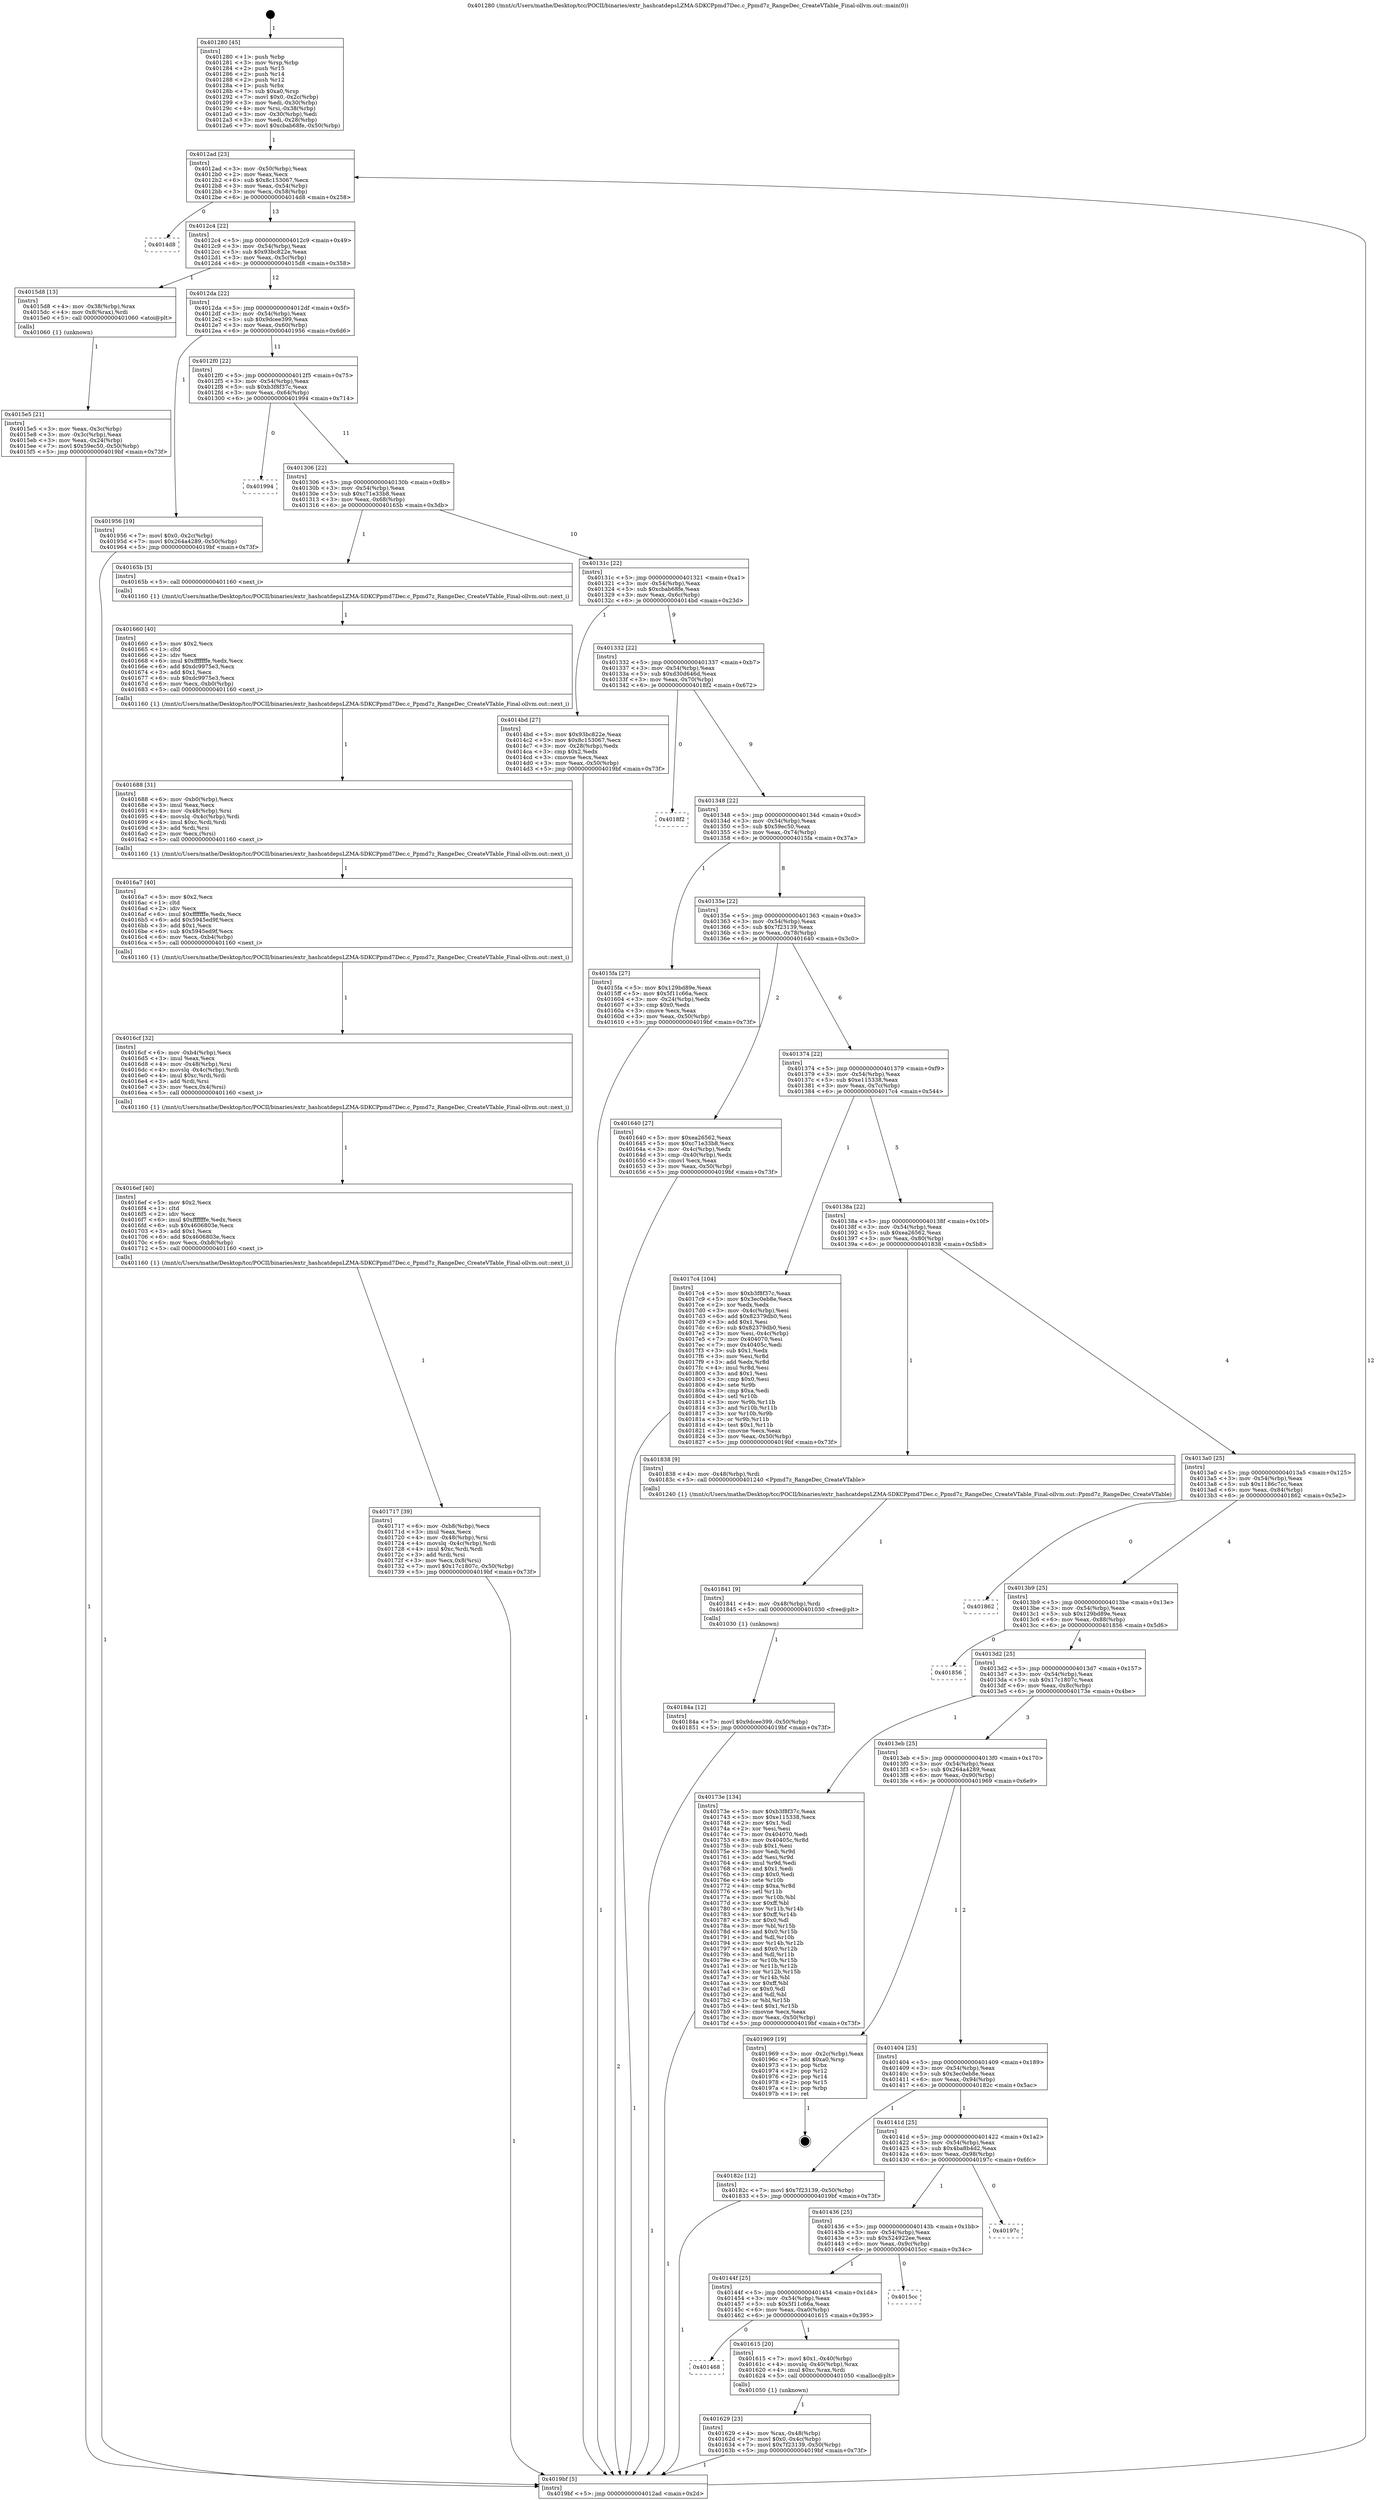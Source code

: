 digraph "0x401280" {
  label = "0x401280 (/mnt/c/Users/mathe/Desktop/tcc/POCII/binaries/extr_hashcatdepsLZMA-SDKCPpmd7Dec.c_Ppmd7z_RangeDec_CreateVTable_Final-ollvm.out::main(0))"
  labelloc = "t"
  node[shape=record]

  Entry [label="",width=0.3,height=0.3,shape=circle,fillcolor=black,style=filled]
  "0x4012ad" [label="{
     0x4012ad [23]\l
     | [instrs]\l
     &nbsp;&nbsp;0x4012ad \<+3\>: mov -0x50(%rbp),%eax\l
     &nbsp;&nbsp;0x4012b0 \<+2\>: mov %eax,%ecx\l
     &nbsp;&nbsp;0x4012b2 \<+6\>: sub $0x8c153067,%ecx\l
     &nbsp;&nbsp;0x4012b8 \<+3\>: mov %eax,-0x54(%rbp)\l
     &nbsp;&nbsp;0x4012bb \<+3\>: mov %ecx,-0x58(%rbp)\l
     &nbsp;&nbsp;0x4012be \<+6\>: je 00000000004014d8 \<main+0x258\>\l
  }"]
  "0x4014d8" [label="{
     0x4014d8\l
  }", style=dashed]
  "0x4012c4" [label="{
     0x4012c4 [22]\l
     | [instrs]\l
     &nbsp;&nbsp;0x4012c4 \<+5\>: jmp 00000000004012c9 \<main+0x49\>\l
     &nbsp;&nbsp;0x4012c9 \<+3\>: mov -0x54(%rbp),%eax\l
     &nbsp;&nbsp;0x4012cc \<+5\>: sub $0x93bc822e,%eax\l
     &nbsp;&nbsp;0x4012d1 \<+3\>: mov %eax,-0x5c(%rbp)\l
     &nbsp;&nbsp;0x4012d4 \<+6\>: je 00000000004015d8 \<main+0x358\>\l
  }"]
  Exit [label="",width=0.3,height=0.3,shape=circle,fillcolor=black,style=filled,peripheries=2]
  "0x4015d8" [label="{
     0x4015d8 [13]\l
     | [instrs]\l
     &nbsp;&nbsp;0x4015d8 \<+4\>: mov -0x38(%rbp),%rax\l
     &nbsp;&nbsp;0x4015dc \<+4\>: mov 0x8(%rax),%rdi\l
     &nbsp;&nbsp;0x4015e0 \<+5\>: call 0000000000401060 \<atoi@plt\>\l
     | [calls]\l
     &nbsp;&nbsp;0x401060 \{1\} (unknown)\l
  }"]
  "0x4012da" [label="{
     0x4012da [22]\l
     | [instrs]\l
     &nbsp;&nbsp;0x4012da \<+5\>: jmp 00000000004012df \<main+0x5f\>\l
     &nbsp;&nbsp;0x4012df \<+3\>: mov -0x54(%rbp),%eax\l
     &nbsp;&nbsp;0x4012e2 \<+5\>: sub $0x9dcee399,%eax\l
     &nbsp;&nbsp;0x4012e7 \<+3\>: mov %eax,-0x60(%rbp)\l
     &nbsp;&nbsp;0x4012ea \<+6\>: je 0000000000401956 \<main+0x6d6\>\l
  }"]
  "0x40184a" [label="{
     0x40184a [12]\l
     | [instrs]\l
     &nbsp;&nbsp;0x40184a \<+7\>: movl $0x9dcee399,-0x50(%rbp)\l
     &nbsp;&nbsp;0x401851 \<+5\>: jmp 00000000004019bf \<main+0x73f\>\l
  }"]
  "0x401956" [label="{
     0x401956 [19]\l
     | [instrs]\l
     &nbsp;&nbsp;0x401956 \<+7\>: movl $0x0,-0x2c(%rbp)\l
     &nbsp;&nbsp;0x40195d \<+7\>: movl $0x264a4289,-0x50(%rbp)\l
     &nbsp;&nbsp;0x401964 \<+5\>: jmp 00000000004019bf \<main+0x73f\>\l
  }"]
  "0x4012f0" [label="{
     0x4012f0 [22]\l
     | [instrs]\l
     &nbsp;&nbsp;0x4012f0 \<+5\>: jmp 00000000004012f5 \<main+0x75\>\l
     &nbsp;&nbsp;0x4012f5 \<+3\>: mov -0x54(%rbp),%eax\l
     &nbsp;&nbsp;0x4012f8 \<+5\>: sub $0xb3f8f37c,%eax\l
     &nbsp;&nbsp;0x4012fd \<+3\>: mov %eax,-0x64(%rbp)\l
     &nbsp;&nbsp;0x401300 \<+6\>: je 0000000000401994 \<main+0x714\>\l
  }"]
  "0x401841" [label="{
     0x401841 [9]\l
     | [instrs]\l
     &nbsp;&nbsp;0x401841 \<+4\>: mov -0x48(%rbp),%rdi\l
     &nbsp;&nbsp;0x401845 \<+5\>: call 0000000000401030 \<free@plt\>\l
     | [calls]\l
     &nbsp;&nbsp;0x401030 \{1\} (unknown)\l
  }"]
  "0x401994" [label="{
     0x401994\l
  }", style=dashed]
  "0x401306" [label="{
     0x401306 [22]\l
     | [instrs]\l
     &nbsp;&nbsp;0x401306 \<+5\>: jmp 000000000040130b \<main+0x8b\>\l
     &nbsp;&nbsp;0x40130b \<+3\>: mov -0x54(%rbp),%eax\l
     &nbsp;&nbsp;0x40130e \<+5\>: sub $0xc71e33b8,%eax\l
     &nbsp;&nbsp;0x401313 \<+3\>: mov %eax,-0x68(%rbp)\l
     &nbsp;&nbsp;0x401316 \<+6\>: je 000000000040165b \<main+0x3db\>\l
  }"]
  "0x401717" [label="{
     0x401717 [39]\l
     | [instrs]\l
     &nbsp;&nbsp;0x401717 \<+6\>: mov -0xb8(%rbp),%ecx\l
     &nbsp;&nbsp;0x40171d \<+3\>: imul %eax,%ecx\l
     &nbsp;&nbsp;0x401720 \<+4\>: mov -0x48(%rbp),%rsi\l
     &nbsp;&nbsp;0x401724 \<+4\>: movslq -0x4c(%rbp),%rdi\l
     &nbsp;&nbsp;0x401728 \<+4\>: imul $0xc,%rdi,%rdi\l
     &nbsp;&nbsp;0x40172c \<+3\>: add %rdi,%rsi\l
     &nbsp;&nbsp;0x40172f \<+3\>: mov %ecx,0x8(%rsi)\l
     &nbsp;&nbsp;0x401732 \<+7\>: movl $0x17c1807c,-0x50(%rbp)\l
     &nbsp;&nbsp;0x401739 \<+5\>: jmp 00000000004019bf \<main+0x73f\>\l
  }"]
  "0x40165b" [label="{
     0x40165b [5]\l
     | [instrs]\l
     &nbsp;&nbsp;0x40165b \<+5\>: call 0000000000401160 \<next_i\>\l
     | [calls]\l
     &nbsp;&nbsp;0x401160 \{1\} (/mnt/c/Users/mathe/Desktop/tcc/POCII/binaries/extr_hashcatdepsLZMA-SDKCPpmd7Dec.c_Ppmd7z_RangeDec_CreateVTable_Final-ollvm.out::next_i)\l
  }"]
  "0x40131c" [label="{
     0x40131c [22]\l
     | [instrs]\l
     &nbsp;&nbsp;0x40131c \<+5\>: jmp 0000000000401321 \<main+0xa1\>\l
     &nbsp;&nbsp;0x401321 \<+3\>: mov -0x54(%rbp),%eax\l
     &nbsp;&nbsp;0x401324 \<+5\>: sub $0xcbab68fe,%eax\l
     &nbsp;&nbsp;0x401329 \<+3\>: mov %eax,-0x6c(%rbp)\l
     &nbsp;&nbsp;0x40132c \<+6\>: je 00000000004014bd \<main+0x23d\>\l
  }"]
  "0x4016ef" [label="{
     0x4016ef [40]\l
     | [instrs]\l
     &nbsp;&nbsp;0x4016ef \<+5\>: mov $0x2,%ecx\l
     &nbsp;&nbsp;0x4016f4 \<+1\>: cltd\l
     &nbsp;&nbsp;0x4016f5 \<+2\>: idiv %ecx\l
     &nbsp;&nbsp;0x4016f7 \<+6\>: imul $0xfffffffe,%edx,%ecx\l
     &nbsp;&nbsp;0x4016fd \<+6\>: sub $0x4606803e,%ecx\l
     &nbsp;&nbsp;0x401703 \<+3\>: add $0x1,%ecx\l
     &nbsp;&nbsp;0x401706 \<+6\>: add $0x4606803e,%ecx\l
     &nbsp;&nbsp;0x40170c \<+6\>: mov %ecx,-0xb8(%rbp)\l
     &nbsp;&nbsp;0x401712 \<+5\>: call 0000000000401160 \<next_i\>\l
     | [calls]\l
     &nbsp;&nbsp;0x401160 \{1\} (/mnt/c/Users/mathe/Desktop/tcc/POCII/binaries/extr_hashcatdepsLZMA-SDKCPpmd7Dec.c_Ppmd7z_RangeDec_CreateVTable_Final-ollvm.out::next_i)\l
  }"]
  "0x4014bd" [label="{
     0x4014bd [27]\l
     | [instrs]\l
     &nbsp;&nbsp;0x4014bd \<+5\>: mov $0x93bc822e,%eax\l
     &nbsp;&nbsp;0x4014c2 \<+5\>: mov $0x8c153067,%ecx\l
     &nbsp;&nbsp;0x4014c7 \<+3\>: mov -0x28(%rbp),%edx\l
     &nbsp;&nbsp;0x4014ca \<+3\>: cmp $0x2,%edx\l
     &nbsp;&nbsp;0x4014cd \<+3\>: cmovne %ecx,%eax\l
     &nbsp;&nbsp;0x4014d0 \<+3\>: mov %eax,-0x50(%rbp)\l
     &nbsp;&nbsp;0x4014d3 \<+5\>: jmp 00000000004019bf \<main+0x73f\>\l
  }"]
  "0x401332" [label="{
     0x401332 [22]\l
     | [instrs]\l
     &nbsp;&nbsp;0x401332 \<+5\>: jmp 0000000000401337 \<main+0xb7\>\l
     &nbsp;&nbsp;0x401337 \<+3\>: mov -0x54(%rbp),%eax\l
     &nbsp;&nbsp;0x40133a \<+5\>: sub $0xd30d646d,%eax\l
     &nbsp;&nbsp;0x40133f \<+3\>: mov %eax,-0x70(%rbp)\l
     &nbsp;&nbsp;0x401342 \<+6\>: je 00000000004018f2 \<main+0x672\>\l
  }"]
  "0x4019bf" [label="{
     0x4019bf [5]\l
     | [instrs]\l
     &nbsp;&nbsp;0x4019bf \<+5\>: jmp 00000000004012ad \<main+0x2d\>\l
  }"]
  "0x401280" [label="{
     0x401280 [45]\l
     | [instrs]\l
     &nbsp;&nbsp;0x401280 \<+1\>: push %rbp\l
     &nbsp;&nbsp;0x401281 \<+3\>: mov %rsp,%rbp\l
     &nbsp;&nbsp;0x401284 \<+2\>: push %r15\l
     &nbsp;&nbsp;0x401286 \<+2\>: push %r14\l
     &nbsp;&nbsp;0x401288 \<+2\>: push %r12\l
     &nbsp;&nbsp;0x40128a \<+1\>: push %rbx\l
     &nbsp;&nbsp;0x40128b \<+7\>: sub $0xa0,%rsp\l
     &nbsp;&nbsp;0x401292 \<+7\>: movl $0x0,-0x2c(%rbp)\l
     &nbsp;&nbsp;0x401299 \<+3\>: mov %edi,-0x30(%rbp)\l
     &nbsp;&nbsp;0x40129c \<+4\>: mov %rsi,-0x38(%rbp)\l
     &nbsp;&nbsp;0x4012a0 \<+3\>: mov -0x30(%rbp),%edi\l
     &nbsp;&nbsp;0x4012a3 \<+3\>: mov %edi,-0x28(%rbp)\l
     &nbsp;&nbsp;0x4012a6 \<+7\>: movl $0xcbab68fe,-0x50(%rbp)\l
  }"]
  "0x4015e5" [label="{
     0x4015e5 [21]\l
     | [instrs]\l
     &nbsp;&nbsp;0x4015e5 \<+3\>: mov %eax,-0x3c(%rbp)\l
     &nbsp;&nbsp;0x4015e8 \<+3\>: mov -0x3c(%rbp),%eax\l
     &nbsp;&nbsp;0x4015eb \<+3\>: mov %eax,-0x24(%rbp)\l
     &nbsp;&nbsp;0x4015ee \<+7\>: movl $0x59ec50,-0x50(%rbp)\l
     &nbsp;&nbsp;0x4015f5 \<+5\>: jmp 00000000004019bf \<main+0x73f\>\l
  }"]
  "0x4016cf" [label="{
     0x4016cf [32]\l
     | [instrs]\l
     &nbsp;&nbsp;0x4016cf \<+6\>: mov -0xb4(%rbp),%ecx\l
     &nbsp;&nbsp;0x4016d5 \<+3\>: imul %eax,%ecx\l
     &nbsp;&nbsp;0x4016d8 \<+4\>: mov -0x48(%rbp),%rsi\l
     &nbsp;&nbsp;0x4016dc \<+4\>: movslq -0x4c(%rbp),%rdi\l
     &nbsp;&nbsp;0x4016e0 \<+4\>: imul $0xc,%rdi,%rdi\l
     &nbsp;&nbsp;0x4016e4 \<+3\>: add %rdi,%rsi\l
     &nbsp;&nbsp;0x4016e7 \<+3\>: mov %ecx,0x4(%rsi)\l
     &nbsp;&nbsp;0x4016ea \<+5\>: call 0000000000401160 \<next_i\>\l
     | [calls]\l
     &nbsp;&nbsp;0x401160 \{1\} (/mnt/c/Users/mathe/Desktop/tcc/POCII/binaries/extr_hashcatdepsLZMA-SDKCPpmd7Dec.c_Ppmd7z_RangeDec_CreateVTable_Final-ollvm.out::next_i)\l
  }"]
  "0x4018f2" [label="{
     0x4018f2\l
  }", style=dashed]
  "0x401348" [label="{
     0x401348 [22]\l
     | [instrs]\l
     &nbsp;&nbsp;0x401348 \<+5\>: jmp 000000000040134d \<main+0xcd\>\l
     &nbsp;&nbsp;0x40134d \<+3\>: mov -0x54(%rbp),%eax\l
     &nbsp;&nbsp;0x401350 \<+5\>: sub $0x59ec50,%eax\l
     &nbsp;&nbsp;0x401355 \<+3\>: mov %eax,-0x74(%rbp)\l
     &nbsp;&nbsp;0x401358 \<+6\>: je 00000000004015fa \<main+0x37a\>\l
  }"]
  "0x4016a7" [label="{
     0x4016a7 [40]\l
     | [instrs]\l
     &nbsp;&nbsp;0x4016a7 \<+5\>: mov $0x2,%ecx\l
     &nbsp;&nbsp;0x4016ac \<+1\>: cltd\l
     &nbsp;&nbsp;0x4016ad \<+2\>: idiv %ecx\l
     &nbsp;&nbsp;0x4016af \<+6\>: imul $0xfffffffe,%edx,%ecx\l
     &nbsp;&nbsp;0x4016b5 \<+6\>: add $0x5945ed9f,%ecx\l
     &nbsp;&nbsp;0x4016bb \<+3\>: add $0x1,%ecx\l
     &nbsp;&nbsp;0x4016be \<+6\>: sub $0x5945ed9f,%ecx\l
     &nbsp;&nbsp;0x4016c4 \<+6\>: mov %ecx,-0xb4(%rbp)\l
     &nbsp;&nbsp;0x4016ca \<+5\>: call 0000000000401160 \<next_i\>\l
     | [calls]\l
     &nbsp;&nbsp;0x401160 \{1\} (/mnt/c/Users/mathe/Desktop/tcc/POCII/binaries/extr_hashcatdepsLZMA-SDKCPpmd7Dec.c_Ppmd7z_RangeDec_CreateVTable_Final-ollvm.out::next_i)\l
  }"]
  "0x4015fa" [label="{
     0x4015fa [27]\l
     | [instrs]\l
     &nbsp;&nbsp;0x4015fa \<+5\>: mov $0x129bd89e,%eax\l
     &nbsp;&nbsp;0x4015ff \<+5\>: mov $0x5f11c66a,%ecx\l
     &nbsp;&nbsp;0x401604 \<+3\>: mov -0x24(%rbp),%edx\l
     &nbsp;&nbsp;0x401607 \<+3\>: cmp $0x0,%edx\l
     &nbsp;&nbsp;0x40160a \<+3\>: cmove %ecx,%eax\l
     &nbsp;&nbsp;0x40160d \<+3\>: mov %eax,-0x50(%rbp)\l
     &nbsp;&nbsp;0x401610 \<+5\>: jmp 00000000004019bf \<main+0x73f\>\l
  }"]
  "0x40135e" [label="{
     0x40135e [22]\l
     | [instrs]\l
     &nbsp;&nbsp;0x40135e \<+5\>: jmp 0000000000401363 \<main+0xe3\>\l
     &nbsp;&nbsp;0x401363 \<+3\>: mov -0x54(%rbp),%eax\l
     &nbsp;&nbsp;0x401366 \<+5\>: sub $0x7f23139,%eax\l
     &nbsp;&nbsp;0x40136b \<+3\>: mov %eax,-0x78(%rbp)\l
     &nbsp;&nbsp;0x40136e \<+6\>: je 0000000000401640 \<main+0x3c0\>\l
  }"]
  "0x401688" [label="{
     0x401688 [31]\l
     | [instrs]\l
     &nbsp;&nbsp;0x401688 \<+6\>: mov -0xb0(%rbp),%ecx\l
     &nbsp;&nbsp;0x40168e \<+3\>: imul %eax,%ecx\l
     &nbsp;&nbsp;0x401691 \<+4\>: mov -0x48(%rbp),%rsi\l
     &nbsp;&nbsp;0x401695 \<+4\>: movslq -0x4c(%rbp),%rdi\l
     &nbsp;&nbsp;0x401699 \<+4\>: imul $0xc,%rdi,%rdi\l
     &nbsp;&nbsp;0x40169d \<+3\>: add %rdi,%rsi\l
     &nbsp;&nbsp;0x4016a0 \<+2\>: mov %ecx,(%rsi)\l
     &nbsp;&nbsp;0x4016a2 \<+5\>: call 0000000000401160 \<next_i\>\l
     | [calls]\l
     &nbsp;&nbsp;0x401160 \{1\} (/mnt/c/Users/mathe/Desktop/tcc/POCII/binaries/extr_hashcatdepsLZMA-SDKCPpmd7Dec.c_Ppmd7z_RangeDec_CreateVTable_Final-ollvm.out::next_i)\l
  }"]
  "0x401640" [label="{
     0x401640 [27]\l
     | [instrs]\l
     &nbsp;&nbsp;0x401640 \<+5\>: mov $0xea26562,%eax\l
     &nbsp;&nbsp;0x401645 \<+5\>: mov $0xc71e33b8,%ecx\l
     &nbsp;&nbsp;0x40164a \<+3\>: mov -0x4c(%rbp),%edx\l
     &nbsp;&nbsp;0x40164d \<+3\>: cmp -0x40(%rbp),%edx\l
     &nbsp;&nbsp;0x401650 \<+3\>: cmovl %ecx,%eax\l
     &nbsp;&nbsp;0x401653 \<+3\>: mov %eax,-0x50(%rbp)\l
     &nbsp;&nbsp;0x401656 \<+5\>: jmp 00000000004019bf \<main+0x73f\>\l
  }"]
  "0x401374" [label="{
     0x401374 [22]\l
     | [instrs]\l
     &nbsp;&nbsp;0x401374 \<+5\>: jmp 0000000000401379 \<main+0xf9\>\l
     &nbsp;&nbsp;0x401379 \<+3\>: mov -0x54(%rbp),%eax\l
     &nbsp;&nbsp;0x40137c \<+5\>: sub $0xe115338,%eax\l
     &nbsp;&nbsp;0x401381 \<+3\>: mov %eax,-0x7c(%rbp)\l
     &nbsp;&nbsp;0x401384 \<+6\>: je 00000000004017c4 \<main+0x544\>\l
  }"]
  "0x401660" [label="{
     0x401660 [40]\l
     | [instrs]\l
     &nbsp;&nbsp;0x401660 \<+5\>: mov $0x2,%ecx\l
     &nbsp;&nbsp;0x401665 \<+1\>: cltd\l
     &nbsp;&nbsp;0x401666 \<+2\>: idiv %ecx\l
     &nbsp;&nbsp;0x401668 \<+6\>: imul $0xfffffffe,%edx,%ecx\l
     &nbsp;&nbsp;0x40166e \<+6\>: add $0xdc9975e3,%ecx\l
     &nbsp;&nbsp;0x401674 \<+3\>: add $0x1,%ecx\l
     &nbsp;&nbsp;0x401677 \<+6\>: sub $0xdc9975e3,%ecx\l
     &nbsp;&nbsp;0x40167d \<+6\>: mov %ecx,-0xb0(%rbp)\l
     &nbsp;&nbsp;0x401683 \<+5\>: call 0000000000401160 \<next_i\>\l
     | [calls]\l
     &nbsp;&nbsp;0x401160 \{1\} (/mnt/c/Users/mathe/Desktop/tcc/POCII/binaries/extr_hashcatdepsLZMA-SDKCPpmd7Dec.c_Ppmd7z_RangeDec_CreateVTable_Final-ollvm.out::next_i)\l
  }"]
  "0x4017c4" [label="{
     0x4017c4 [104]\l
     | [instrs]\l
     &nbsp;&nbsp;0x4017c4 \<+5\>: mov $0xb3f8f37c,%eax\l
     &nbsp;&nbsp;0x4017c9 \<+5\>: mov $0x3ec0eb8e,%ecx\l
     &nbsp;&nbsp;0x4017ce \<+2\>: xor %edx,%edx\l
     &nbsp;&nbsp;0x4017d0 \<+3\>: mov -0x4c(%rbp),%esi\l
     &nbsp;&nbsp;0x4017d3 \<+6\>: add $0x82379db0,%esi\l
     &nbsp;&nbsp;0x4017d9 \<+3\>: add $0x1,%esi\l
     &nbsp;&nbsp;0x4017dc \<+6\>: sub $0x82379db0,%esi\l
     &nbsp;&nbsp;0x4017e2 \<+3\>: mov %esi,-0x4c(%rbp)\l
     &nbsp;&nbsp;0x4017e5 \<+7\>: mov 0x404070,%esi\l
     &nbsp;&nbsp;0x4017ec \<+7\>: mov 0x40405c,%edi\l
     &nbsp;&nbsp;0x4017f3 \<+3\>: sub $0x1,%edx\l
     &nbsp;&nbsp;0x4017f6 \<+3\>: mov %esi,%r8d\l
     &nbsp;&nbsp;0x4017f9 \<+3\>: add %edx,%r8d\l
     &nbsp;&nbsp;0x4017fc \<+4\>: imul %r8d,%esi\l
     &nbsp;&nbsp;0x401800 \<+3\>: and $0x1,%esi\l
     &nbsp;&nbsp;0x401803 \<+3\>: cmp $0x0,%esi\l
     &nbsp;&nbsp;0x401806 \<+4\>: sete %r9b\l
     &nbsp;&nbsp;0x40180a \<+3\>: cmp $0xa,%edi\l
     &nbsp;&nbsp;0x40180d \<+4\>: setl %r10b\l
     &nbsp;&nbsp;0x401811 \<+3\>: mov %r9b,%r11b\l
     &nbsp;&nbsp;0x401814 \<+3\>: and %r10b,%r11b\l
     &nbsp;&nbsp;0x401817 \<+3\>: xor %r10b,%r9b\l
     &nbsp;&nbsp;0x40181a \<+3\>: or %r9b,%r11b\l
     &nbsp;&nbsp;0x40181d \<+4\>: test $0x1,%r11b\l
     &nbsp;&nbsp;0x401821 \<+3\>: cmovne %ecx,%eax\l
     &nbsp;&nbsp;0x401824 \<+3\>: mov %eax,-0x50(%rbp)\l
     &nbsp;&nbsp;0x401827 \<+5\>: jmp 00000000004019bf \<main+0x73f\>\l
  }"]
  "0x40138a" [label="{
     0x40138a [22]\l
     | [instrs]\l
     &nbsp;&nbsp;0x40138a \<+5\>: jmp 000000000040138f \<main+0x10f\>\l
     &nbsp;&nbsp;0x40138f \<+3\>: mov -0x54(%rbp),%eax\l
     &nbsp;&nbsp;0x401392 \<+5\>: sub $0xea26562,%eax\l
     &nbsp;&nbsp;0x401397 \<+3\>: mov %eax,-0x80(%rbp)\l
     &nbsp;&nbsp;0x40139a \<+6\>: je 0000000000401838 \<main+0x5b8\>\l
  }"]
  "0x401629" [label="{
     0x401629 [23]\l
     | [instrs]\l
     &nbsp;&nbsp;0x401629 \<+4\>: mov %rax,-0x48(%rbp)\l
     &nbsp;&nbsp;0x40162d \<+7\>: movl $0x0,-0x4c(%rbp)\l
     &nbsp;&nbsp;0x401634 \<+7\>: movl $0x7f23139,-0x50(%rbp)\l
     &nbsp;&nbsp;0x40163b \<+5\>: jmp 00000000004019bf \<main+0x73f\>\l
  }"]
  "0x401838" [label="{
     0x401838 [9]\l
     | [instrs]\l
     &nbsp;&nbsp;0x401838 \<+4\>: mov -0x48(%rbp),%rdi\l
     &nbsp;&nbsp;0x40183c \<+5\>: call 0000000000401240 \<Ppmd7z_RangeDec_CreateVTable\>\l
     | [calls]\l
     &nbsp;&nbsp;0x401240 \{1\} (/mnt/c/Users/mathe/Desktop/tcc/POCII/binaries/extr_hashcatdepsLZMA-SDKCPpmd7Dec.c_Ppmd7z_RangeDec_CreateVTable_Final-ollvm.out::Ppmd7z_RangeDec_CreateVTable)\l
  }"]
  "0x4013a0" [label="{
     0x4013a0 [25]\l
     | [instrs]\l
     &nbsp;&nbsp;0x4013a0 \<+5\>: jmp 00000000004013a5 \<main+0x125\>\l
     &nbsp;&nbsp;0x4013a5 \<+3\>: mov -0x54(%rbp),%eax\l
     &nbsp;&nbsp;0x4013a8 \<+5\>: sub $0x1186c7cc,%eax\l
     &nbsp;&nbsp;0x4013ad \<+6\>: mov %eax,-0x84(%rbp)\l
     &nbsp;&nbsp;0x4013b3 \<+6\>: je 0000000000401862 \<main+0x5e2\>\l
  }"]
  "0x401468" [label="{
     0x401468\l
  }", style=dashed]
  "0x401862" [label="{
     0x401862\l
  }", style=dashed]
  "0x4013b9" [label="{
     0x4013b9 [25]\l
     | [instrs]\l
     &nbsp;&nbsp;0x4013b9 \<+5\>: jmp 00000000004013be \<main+0x13e\>\l
     &nbsp;&nbsp;0x4013be \<+3\>: mov -0x54(%rbp),%eax\l
     &nbsp;&nbsp;0x4013c1 \<+5\>: sub $0x129bd89e,%eax\l
     &nbsp;&nbsp;0x4013c6 \<+6\>: mov %eax,-0x88(%rbp)\l
     &nbsp;&nbsp;0x4013cc \<+6\>: je 0000000000401856 \<main+0x5d6\>\l
  }"]
  "0x401615" [label="{
     0x401615 [20]\l
     | [instrs]\l
     &nbsp;&nbsp;0x401615 \<+7\>: movl $0x1,-0x40(%rbp)\l
     &nbsp;&nbsp;0x40161c \<+4\>: movslq -0x40(%rbp),%rax\l
     &nbsp;&nbsp;0x401620 \<+4\>: imul $0xc,%rax,%rdi\l
     &nbsp;&nbsp;0x401624 \<+5\>: call 0000000000401050 \<malloc@plt\>\l
     | [calls]\l
     &nbsp;&nbsp;0x401050 \{1\} (unknown)\l
  }"]
  "0x401856" [label="{
     0x401856\l
  }", style=dashed]
  "0x4013d2" [label="{
     0x4013d2 [25]\l
     | [instrs]\l
     &nbsp;&nbsp;0x4013d2 \<+5\>: jmp 00000000004013d7 \<main+0x157\>\l
     &nbsp;&nbsp;0x4013d7 \<+3\>: mov -0x54(%rbp),%eax\l
     &nbsp;&nbsp;0x4013da \<+5\>: sub $0x17c1807c,%eax\l
     &nbsp;&nbsp;0x4013df \<+6\>: mov %eax,-0x8c(%rbp)\l
     &nbsp;&nbsp;0x4013e5 \<+6\>: je 000000000040173e \<main+0x4be\>\l
  }"]
  "0x40144f" [label="{
     0x40144f [25]\l
     | [instrs]\l
     &nbsp;&nbsp;0x40144f \<+5\>: jmp 0000000000401454 \<main+0x1d4\>\l
     &nbsp;&nbsp;0x401454 \<+3\>: mov -0x54(%rbp),%eax\l
     &nbsp;&nbsp;0x401457 \<+5\>: sub $0x5f11c66a,%eax\l
     &nbsp;&nbsp;0x40145c \<+6\>: mov %eax,-0xa0(%rbp)\l
     &nbsp;&nbsp;0x401462 \<+6\>: je 0000000000401615 \<main+0x395\>\l
  }"]
  "0x40173e" [label="{
     0x40173e [134]\l
     | [instrs]\l
     &nbsp;&nbsp;0x40173e \<+5\>: mov $0xb3f8f37c,%eax\l
     &nbsp;&nbsp;0x401743 \<+5\>: mov $0xe115338,%ecx\l
     &nbsp;&nbsp;0x401748 \<+2\>: mov $0x1,%dl\l
     &nbsp;&nbsp;0x40174a \<+2\>: xor %esi,%esi\l
     &nbsp;&nbsp;0x40174c \<+7\>: mov 0x404070,%edi\l
     &nbsp;&nbsp;0x401753 \<+8\>: mov 0x40405c,%r8d\l
     &nbsp;&nbsp;0x40175b \<+3\>: sub $0x1,%esi\l
     &nbsp;&nbsp;0x40175e \<+3\>: mov %edi,%r9d\l
     &nbsp;&nbsp;0x401761 \<+3\>: add %esi,%r9d\l
     &nbsp;&nbsp;0x401764 \<+4\>: imul %r9d,%edi\l
     &nbsp;&nbsp;0x401768 \<+3\>: and $0x1,%edi\l
     &nbsp;&nbsp;0x40176b \<+3\>: cmp $0x0,%edi\l
     &nbsp;&nbsp;0x40176e \<+4\>: sete %r10b\l
     &nbsp;&nbsp;0x401772 \<+4\>: cmp $0xa,%r8d\l
     &nbsp;&nbsp;0x401776 \<+4\>: setl %r11b\l
     &nbsp;&nbsp;0x40177a \<+3\>: mov %r10b,%bl\l
     &nbsp;&nbsp;0x40177d \<+3\>: xor $0xff,%bl\l
     &nbsp;&nbsp;0x401780 \<+3\>: mov %r11b,%r14b\l
     &nbsp;&nbsp;0x401783 \<+4\>: xor $0xff,%r14b\l
     &nbsp;&nbsp;0x401787 \<+3\>: xor $0x0,%dl\l
     &nbsp;&nbsp;0x40178a \<+3\>: mov %bl,%r15b\l
     &nbsp;&nbsp;0x40178d \<+4\>: and $0x0,%r15b\l
     &nbsp;&nbsp;0x401791 \<+3\>: and %dl,%r10b\l
     &nbsp;&nbsp;0x401794 \<+3\>: mov %r14b,%r12b\l
     &nbsp;&nbsp;0x401797 \<+4\>: and $0x0,%r12b\l
     &nbsp;&nbsp;0x40179b \<+3\>: and %dl,%r11b\l
     &nbsp;&nbsp;0x40179e \<+3\>: or %r10b,%r15b\l
     &nbsp;&nbsp;0x4017a1 \<+3\>: or %r11b,%r12b\l
     &nbsp;&nbsp;0x4017a4 \<+3\>: xor %r12b,%r15b\l
     &nbsp;&nbsp;0x4017a7 \<+3\>: or %r14b,%bl\l
     &nbsp;&nbsp;0x4017aa \<+3\>: xor $0xff,%bl\l
     &nbsp;&nbsp;0x4017ad \<+3\>: or $0x0,%dl\l
     &nbsp;&nbsp;0x4017b0 \<+2\>: and %dl,%bl\l
     &nbsp;&nbsp;0x4017b2 \<+3\>: or %bl,%r15b\l
     &nbsp;&nbsp;0x4017b5 \<+4\>: test $0x1,%r15b\l
     &nbsp;&nbsp;0x4017b9 \<+3\>: cmovne %ecx,%eax\l
     &nbsp;&nbsp;0x4017bc \<+3\>: mov %eax,-0x50(%rbp)\l
     &nbsp;&nbsp;0x4017bf \<+5\>: jmp 00000000004019bf \<main+0x73f\>\l
  }"]
  "0x4013eb" [label="{
     0x4013eb [25]\l
     | [instrs]\l
     &nbsp;&nbsp;0x4013eb \<+5\>: jmp 00000000004013f0 \<main+0x170\>\l
     &nbsp;&nbsp;0x4013f0 \<+3\>: mov -0x54(%rbp),%eax\l
     &nbsp;&nbsp;0x4013f3 \<+5\>: sub $0x264a4289,%eax\l
     &nbsp;&nbsp;0x4013f8 \<+6\>: mov %eax,-0x90(%rbp)\l
     &nbsp;&nbsp;0x4013fe \<+6\>: je 0000000000401969 \<main+0x6e9\>\l
  }"]
  "0x4015cc" [label="{
     0x4015cc\l
  }", style=dashed]
  "0x401969" [label="{
     0x401969 [19]\l
     | [instrs]\l
     &nbsp;&nbsp;0x401969 \<+3\>: mov -0x2c(%rbp),%eax\l
     &nbsp;&nbsp;0x40196c \<+7\>: add $0xa0,%rsp\l
     &nbsp;&nbsp;0x401973 \<+1\>: pop %rbx\l
     &nbsp;&nbsp;0x401974 \<+2\>: pop %r12\l
     &nbsp;&nbsp;0x401976 \<+2\>: pop %r14\l
     &nbsp;&nbsp;0x401978 \<+2\>: pop %r15\l
     &nbsp;&nbsp;0x40197a \<+1\>: pop %rbp\l
     &nbsp;&nbsp;0x40197b \<+1\>: ret\l
  }"]
  "0x401404" [label="{
     0x401404 [25]\l
     | [instrs]\l
     &nbsp;&nbsp;0x401404 \<+5\>: jmp 0000000000401409 \<main+0x189\>\l
     &nbsp;&nbsp;0x401409 \<+3\>: mov -0x54(%rbp),%eax\l
     &nbsp;&nbsp;0x40140c \<+5\>: sub $0x3ec0eb8e,%eax\l
     &nbsp;&nbsp;0x401411 \<+6\>: mov %eax,-0x94(%rbp)\l
     &nbsp;&nbsp;0x401417 \<+6\>: je 000000000040182c \<main+0x5ac\>\l
  }"]
  "0x401436" [label="{
     0x401436 [25]\l
     | [instrs]\l
     &nbsp;&nbsp;0x401436 \<+5\>: jmp 000000000040143b \<main+0x1bb\>\l
     &nbsp;&nbsp;0x40143b \<+3\>: mov -0x54(%rbp),%eax\l
     &nbsp;&nbsp;0x40143e \<+5\>: sub $0x524922ee,%eax\l
     &nbsp;&nbsp;0x401443 \<+6\>: mov %eax,-0x9c(%rbp)\l
     &nbsp;&nbsp;0x401449 \<+6\>: je 00000000004015cc \<main+0x34c\>\l
  }"]
  "0x40182c" [label="{
     0x40182c [12]\l
     | [instrs]\l
     &nbsp;&nbsp;0x40182c \<+7\>: movl $0x7f23139,-0x50(%rbp)\l
     &nbsp;&nbsp;0x401833 \<+5\>: jmp 00000000004019bf \<main+0x73f\>\l
  }"]
  "0x40141d" [label="{
     0x40141d [25]\l
     | [instrs]\l
     &nbsp;&nbsp;0x40141d \<+5\>: jmp 0000000000401422 \<main+0x1a2\>\l
     &nbsp;&nbsp;0x401422 \<+3\>: mov -0x54(%rbp),%eax\l
     &nbsp;&nbsp;0x401425 \<+5\>: sub $0x4ba8b4d2,%eax\l
     &nbsp;&nbsp;0x40142a \<+6\>: mov %eax,-0x98(%rbp)\l
     &nbsp;&nbsp;0x401430 \<+6\>: je 000000000040197c \<main+0x6fc\>\l
  }"]
  "0x40197c" [label="{
     0x40197c\l
  }", style=dashed]
  Entry -> "0x401280" [label=" 1"]
  "0x4012ad" -> "0x4014d8" [label=" 0"]
  "0x4012ad" -> "0x4012c4" [label=" 13"]
  "0x401969" -> Exit [label=" 1"]
  "0x4012c4" -> "0x4015d8" [label=" 1"]
  "0x4012c4" -> "0x4012da" [label=" 12"]
  "0x401956" -> "0x4019bf" [label=" 1"]
  "0x4012da" -> "0x401956" [label=" 1"]
  "0x4012da" -> "0x4012f0" [label=" 11"]
  "0x40184a" -> "0x4019bf" [label=" 1"]
  "0x4012f0" -> "0x401994" [label=" 0"]
  "0x4012f0" -> "0x401306" [label=" 11"]
  "0x401841" -> "0x40184a" [label=" 1"]
  "0x401306" -> "0x40165b" [label=" 1"]
  "0x401306" -> "0x40131c" [label=" 10"]
  "0x401838" -> "0x401841" [label=" 1"]
  "0x40131c" -> "0x4014bd" [label=" 1"]
  "0x40131c" -> "0x401332" [label=" 9"]
  "0x4014bd" -> "0x4019bf" [label=" 1"]
  "0x401280" -> "0x4012ad" [label=" 1"]
  "0x4019bf" -> "0x4012ad" [label=" 12"]
  "0x4015d8" -> "0x4015e5" [label=" 1"]
  "0x4015e5" -> "0x4019bf" [label=" 1"]
  "0x40182c" -> "0x4019bf" [label=" 1"]
  "0x401332" -> "0x4018f2" [label=" 0"]
  "0x401332" -> "0x401348" [label=" 9"]
  "0x4017c4" -> "0x4019bf" [label=" 1"]
  "0x401348" -> "0x4015fa" [label=" 1"]
  "0x401348" -> "0x40135e" [label=" 8"]
  "0x4015fa" -> "0x4019bf" [label=" 1"]
  "0x40173e" -> "0x4019bf" [label=" 1"]
  "0x40135e" -> "0x401640" [label=" 2"]
  "0x40135e" -> "0x401374" [label=" 6"]
  "0x401717" -> "0x4019bf" [label=" 1"]
  "0x401374" -> "0x4017c4" [label=" 1"]
  "0x401374" -> "0x40138a" [label=" 5"]
  "0x4016ef" -> "0x401717" [label=" 1"]
  "0x40138a" -> "0x401838" [label=" 1"]
  "0x40138a" -> "0x4013a0" [label=" 4"]
  "0x4016cf" -> "0x4016ef" [label=" 1"]
  "0x4013a0" -> "0x401862" [label=" 0"]
  "0x4013a0" -> "0x4013b9" [label=" 4"]
  "0x4016a7" -> "0x4016cf" [label=" 1"]
  "0x4013b9" -> "0x401856" [label=" 0"]
  "0x4013b9" -> "0x4013d2" [label=" 4"]
  "0x401688" -> "0x4016a7" [label=" 1"]
  "0x4013d2" -> "0x40173e" [label=" 1"]
  "0x4013d2" -> "0x4013eb" [label=" 3"]
  "0x40165b" -> "0x401660" [label=" 1"]
  "0x4013eb" -> "0x401969" [label=" 1"]
  "0x4013eb" -> "0x401404" [label=" 2"]
  "0x401640" -> "0x4019bf" [label=" 2"]
  "0x401404" -> "0x40182c" [label=" 1"]
  "0x401404" -> "0x40141d" [label=" 1"]
  "0x401615" -> "0x401629" [label=" 1"]
  "0x40141d" -> "0x40197c" [label=" 0"]
  "0x40141d" -> "0x401436" [label=" 1"]
  "0x401629" -> "0x4019bf" [label=" 1"]
  "0x401436" -> "0x4015cc" [label=" 0"]
  "0x401436" -> "0x40144f" [label=" 1"]
  "0x401660" -> "0x401688" [label=" 1"]
  "0x40144f" -> "0x401615" [label=" 1"]
  "0x40144f" -> "0x401468" [label=" 0"]
}
